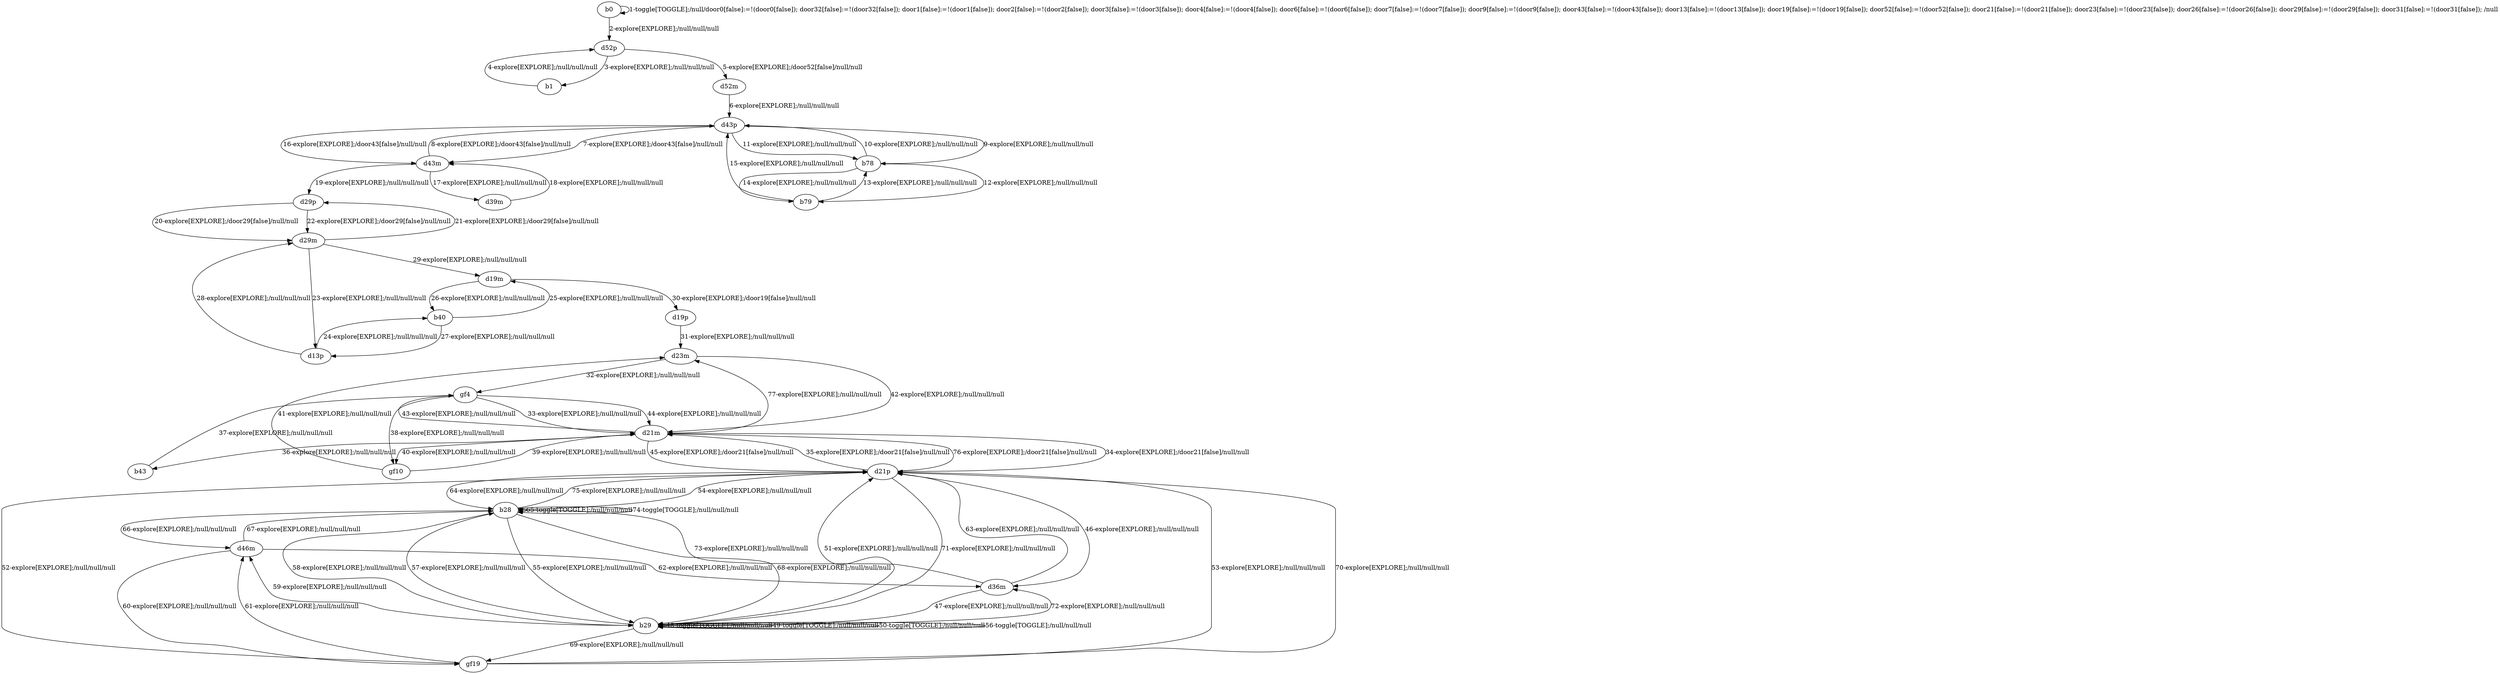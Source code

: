 # Total number of goals covered by this test: 9
# d21p --> gf19
# d46m --> gf19
# gf19 --> d21p
# b29 --> d46m
# d36m --> b29
# b29 --> b29
# gf19 --> d46m
# d46m --> d36m
# d36m --> b28

digraph g {
"b0" -> "b0" [label = "1-toggle[TOGGLE];/null/door0[false]:=!(door0[false]); door32[false]:=!(door32[false]); door1[false]:=!(door1[false]); door2[false]:=!(door2[false]); door3[false]:=!(door3[false]); door4[false]:=!(door4[false]); door6[false]:=!(door6[false]); door7[false]:=!(door7[false]); door9[false]:=!(door9[false]); door43[false]:=!(door43[false]); door13[false]:=!(door13[false]); door19[false]:=!(door19[false]); door52[false]:=!(door52[false]); door21[false]:=!(door21[false]); door23[false]:=!(door23[false]); door26[false]:=!(door26[false]); door29[false]:=!(door29[false]); door31[false]:=!(door31[false]); /null"];
"b0" -> "d52p" [label = "2-explore[EXPLORE];/null/null/null"];
"d52p" -> "b1" [label = "3-explore[EXPLORE];/null/null/null"];
"b1" -> "d52p" [label = "4-explore[EXPLORE];/null/null/null"];
"d52p" -> "d52m" [label = "5-explore[EXPLORE];/door52[false]/null/null"];
"d52m" -> "d43p" [label = "6-explore[EXPLORE];/null/null/null"];
"d43p" -> "d43m" [label = "7-explore[EXPLORE];/door43[false]/null/null"];
"d43m" -> "d43p" [label = "8-explore[EXPLORE];/door43[false]/null/null"];
"d43p" -> "b78" [label = "9-explore[EXPLORE];/null/null/null"];
"b78" -> "d43p" [label = "10-explore[EXPLORE];/null/null/null"];
"d43p" -> "b78" [label = "11-explore[EXPLORE];/null/null/null"];
"b78" -> "b79" [label = "12-explore[EXPLORE];/null/null/null"];
"b79" -> "b78" [label = "13-explore[EXPLORE];/null/null/null"];
"b78" -> "b79" [label = "14-explore[EXPLORE];/null/null/null"];
"b79" -> "d43p" [label = "15-explore[EXPLORE];/null/null/null"];
"d43p" -> "d43m" [label = "16-explore[EXPLORE];/door43[false]/null/null"];
"d43m" -> "d39m" [label = "17-explore[EXPLORE];/null/null/null"];
"d39m" -> "d43m" [label = "18-explore[EXPLORE];/null/null/null"];
"d43m" -> "d29p" [label = "19-explore[EXPLORE];/null/null/null"];
"d29p" -> "d29m" [label = "20-explore[EXPLORE];/door29[false]/null/null"];
"d29m" -> "d29p" [label = "21-explore[EXPLORE];/door29[false]/null/null"];
"d29p" -> "d29m" [label = "22-explore[EXPLORE];/door29[false]/null/null"];
"d29m" -> "d13p" [label = "23-explore[EXPLORE];/null/null/null"];
"d13p" -> "b40" [label = "24-explore[EXPLORE];/null/null/null"];
"b40" -> "d19m" [label = "25-explore[EXPLORE];/null/null/null"];
"d19m" -> "b40" [label = "26-explore[EXPLORE];/null/null/null"];
"b40" -> "d13p" [label = "27-explore[EXPLORE];/null/null/null"];
"d13p" -> "d29m" [label = "28-explore[EXPLORE];/null/null/null"];
"d29m" -> "d19m" [label = "29-explore[EXPLORE];/null/null/null"];
"d19m" -> "d19p" [label = "30-explore[EXPLORE];/door19[false]/null/null"];
"d19p" -> "d23m" [label = "31-explore[EXPLORE];/null/null/null"];
"d23m" -> "gf4" [label = "32-explore[EXPLORE];/null/null/null"];
"gf4" -> "d21m" [label = "33-explore[EXPLORE];/null/null/null"];
"d21m" -> "d21p" [label = "34-explore[EXPLORE];/door21[false]/null/null"];
"d21p" -> "d21m" [label = "35-explore[EXPLORE];/door21[false]/null/null"];
"d21m" -> "b43" [label = "36-explore[EXPLORE];/null/null/null"];
"b43" -> "gf4" [label = "37-explore[EXPLORE];/null/null/null"];
"gf4" -> "gf10" [label = "38-explore[EXPLORE];/null/null/null"];
"gf10" -> "d21m" [label = "39-explore[EXPLORE];/null/null/null"];
"d21m" -> "gf10" [label = "40-explore[EXPLORE];/null/null/null"];
"gf10" -> "d23m" [label = "41-explore[EXPLORE];/null/null/null"];
"d23m" -> "d21m" [label = "42-explore[EXPLORE];/null/null/null"];
"d21m" -> "gf4" [label = "43-explore[EXPLORE];/null/null/null"];
"gf4" -> "d21m" [label = "44-explore[EXPLORE];/null/null/null"];
"d21m" -> "d21p" [label = "45-explore[EXPLORE];/door21[false]/null/null"];
"d21p" -> "d36m" [label = "46-explore[EXPLORE];/null/null/null"];
"d36m" -> "b29" [label = "47-explore[EXPLORE];/null/null/null"];
"b29" -> "b29" [label = "48-toggle[TOGGLE];/null/null/null"];
"b29" -> "b29" [label = "49-toggle[TOGGLE];/null/null/null"];
"b29" -> "b29" [label = "50-toggle[TOGGLE];/null/null/null"];
"b29" -> "d21p" [label = "51-explore[EXPLORE];/null/null/null"];
"d21p" -> "gf19" [label = "52-explore[EXPLORE];/null/null/null"];
"gf19" -> "d21p" [label = "53-explore[EXPLORE];/null/null/null"];
"d21p" -> "b28" [label = "54-explore[EXPLORE];/null/null/null"];
"b28" -> "b29" [label = "55-explore[EXPLORE];/null/null/null"];
"b29" -> "b29" [label = "56-toggle[TOGGLE];/null/null/null"];
"b29" -> "b28" [label = "57-explore[EXPLORE];/null/null/null"];
"b28" -> "b29" [label = "58-explore[EXPLORE];/null/null/null"];
"b29" -> "d46m" [label = "59-explore[EXPLORE];/null/null/null"];
"d46m" -> "gf19" [label = "60-explore[EXPLORE];/null/null/null"];
"gf19" -> "d46m" [label = "61-explore[EXPLORE];/null/null/null"];
"d46m" -> "d36m" [label = "62-explore[EXPLORE];/null/null/null"];
"d36m" -> "d21p" [label = "63-explore[EXPLORE];/null/null/null"];
"d21p" -> "b28" [label = "64-explore[EXPLORE];/null/null/null"];
"b28" -> "b28" [label = "65-toggle[TOGGLE];/null/null/null"];
"b28" -> "d46m" [label = "66-explore[EXPLORE];/null/null/null"];
"d46m" -> "b28" [label = "67-explore[EXPLORE];/null/null/null"];
"b28" -> "b29" [label = "68-explore[EXPLORE];/null/null/null"];
"b29" -> "gf19" [label = "69-explore[EXPLORE];/null/null/null"];
"gf19" -> "d21p" [label = "70-explore[EXPLORE];/null/null/null"];
"d21p" -> "b29" [label = "71-explore[EXPLORE];/null/null/null"];
"b29" -> "d36m" [label = "72-explore[EXPLORE];/null/null/null"];
"d36m" -> "b28" [label = "73-explore[EXPLORE];/null/null/null"];
"b28" -> "b28" [label = "74-toggle[TOGGLE];/null/null/null"];
"b28" -> "d21p" [label = "75-explore[EXPLORE];/null/null/null"];
"d21p" -> "d21m" [label = "76-explore[EXPLORE];/door21[false]/null/null"];
"d21m" -> "d23m" [label = "77-explore[EXPLORE];/null/null/null"];
}